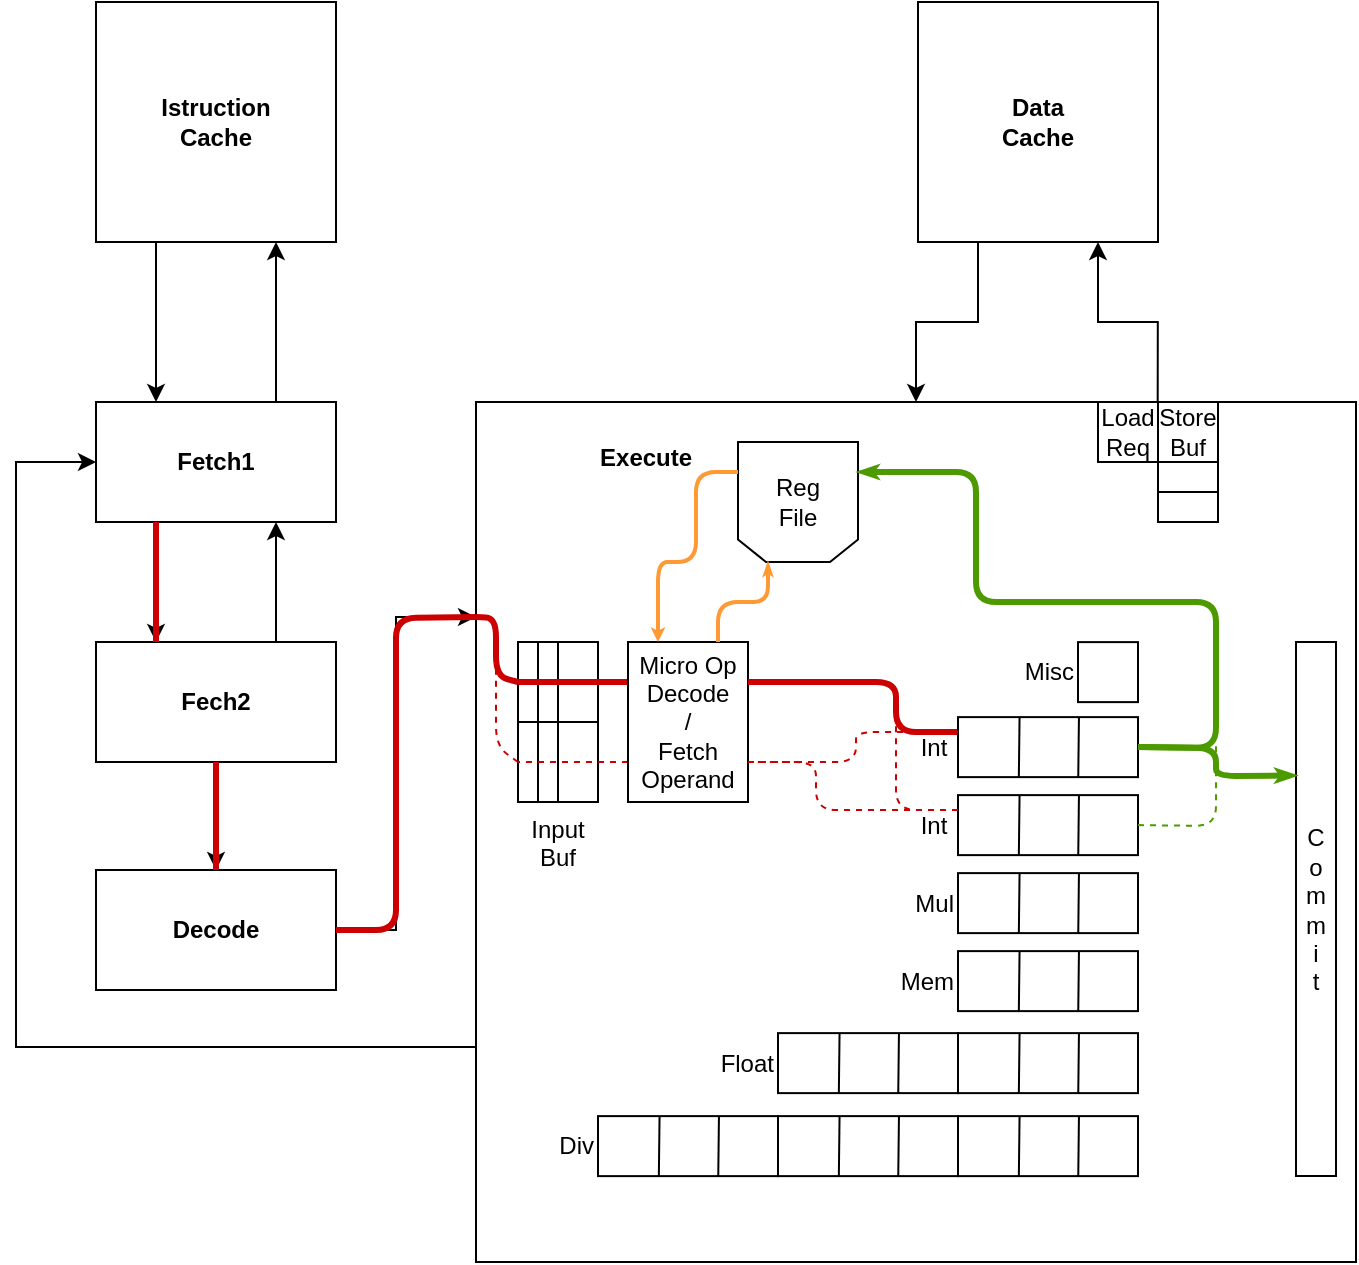 <mxfile version="12.1.0" type="github" pages="1"><diagram id="EdAOTdUpAiUYNW-F2-T8" name="Page-1"><mxGraphModel dx="723" dy="460" grid="1" gridSize="10" guides="1" tooltips="1" connect="1" arrows="1" fold="1" page="1" pageScale="1" pageWidth="827" pageHeight="1169" math="0" shadow="0"><root><mxCell id="0"/><mxCell id="1" parent="0"/><mxCell id="xlTgU6gEici19xFDkvJ_-10" style="edgeStyle=orthogonalEdgeStyle;rounded=0;orthogonalLoop=1;jettySize=auto;html=1;exitX=0.25;exitY=1;exitDx=0;exitDy=0;entryX=0.25;entryY=0;entryDx=0;entryDy=0;fontStyle=1" parent="1" source="xlTgU6gEici19xFDkvJ_-1" target="xlTgU6gEici19xFDkvJ_-2" edge="1"><mxGeometry relative="1" as="geometry"/></mxCell><mxCell id="xlTgU6gEici19xFDkvJ_-1" value="Istruction&lt;br&gt;Cache" style="rounded=0;whiteSpace=wrap;html=1;fontStyle=1" parent="1" vertex="1"><mxGeometry x="80" y="40" width="120" height="120" as="geometry"/></mxCell><mxCell id="xlTgU6gEici19xFDkvJ_-11" style="edgeStyle=orthogonalEdgeStyle;rounded=0;orthogonalLoop=1;jettySize=auto;html=1;exitX=0.75;exitY=0;exitDx=0;exitDy=0;entryX=0.75;entryY=1;entryDx=0;entryDy=0;fontStyle=1" parent="1" source="xlTgU6gEici19xFDkvJ_-2" target="xlTgU6gEici19xFDkvJ_-1" edge="1"><mxGeometry relative="1" as="geometry"/></mxCell><mxCell id="xlTgU6gEici19xFDkvJ_-12" style="edgeStyle=orthogonalEdgeStyle;rounded=0;orthogonalLoop=1;jettySize=auto;html=1;exitX=0.25;exitY=1;exitDx=0;exitDy=0;entryX=0.25;entryY=0;entryDx=0;entryDy=0;fontStyle=1" parent="1" source="xlTgU6gEici19xFDkvJ_-2" target="xlTgU6gEici19xFDkvJ_-3" edge="1"><mxGeometry relative="1" as="geometry"/></mxCell><mxCell id="xlTgU6gEici19xFDkvJ_-2" value="Fetch1" style="rounded=0;whiteSpace=wrap;html=1;fontStyle=1" parent="1" vertex="1"><mxGeometry x="80" y="240" width="120" height="60" as="geometry"/></mxCell><mxCell id="xlTgU6gEici19xFDkvJ_-13" style="edgeStyle=orthogonalEdgeStyle;rounded=0;orthogonalLoop=1;jettySize=auto;html=1;exitX=0.75;exitY=0;exitDx=0;exitDy=0;fontStyle=1;entryX=0.75;entryY=1;entryDx=0;entryDy=0;" parent="1" source="xlTgU6gEici19xFDkvJ_-3" target="xlTgU6gEici19xFDkvJ_-2" edge="1"><mxGeometry relative="1" as="geometry"><mxPoint x="90" y="400" as="targetPoint"/></mxGeometry></mxCell><mxCell id="xlTgU6gEici19xFDkvJ_-15" style="edgeStyle=orthogonalEdgeStyle;rounded=0;orthogonalLoop=1;jettySize=auto;html=1;exitX=0.5;exitY=1;exitDx=0;exitDy=0;entryX=0.5;entryY=0;entryDx=0;entryDy=0;fontStyle=1" parent="1" source="xlTgU6gEici19xFDkvJ_-3" target="xlTgU6gEici19xFDkvJ_-4" edge="1"><mxGeometry relative="1" as="geometry"/></mxCell><mxCell id="xlTgU6gEici19xFDkvJ_-3" value="Fech2" style="rounded=0;whiteSpace=wrap;html=1;fontStyle=1" parent="1" vertex="1"><mxGeometry x="80" y="360" width="120" height="60" as="geometry"/></mxCell><mxCell id="xlTgU6gEici19xFDkvJ_-16" style="edgeStyle=orthogonalEdgeStyle;rounded=0;orthogonalLoop=1;jettySize=auto;html=1;exitX=1;exitY=0.5;exitDx=0;exitDy=0;entryX=0;entryY=0.25;entryDx=0;entryDy=0;" parent="1" source="xlTgU6gEici19xFDkvJ_-4" target="xlTgU6gEici19xFDkvJ_-5" edge="1"><mxGeometry relative="1" as="geometry"><Array as="points"><mxPoint x="230" y="504"/><mxPoint x="230" y="347"/></Array></mxGeometry></mxCell><mxCell id="xlTgU6gEici19xFDkvJ_-4" value="&lt;span&gt;Decode&lt;/span&gt;" style="rounded=0;whiteSpace=wrap;html=1;fontStyle=1" parent="1" vertex="1"><mxGeometry x="80" y="474" width="120" height="60" as="geometry"/></mxCell><mxCell id="xlTgU6gEici19xFDkvJ_-9" style="edgeStyle=orthogonalEdgeStyle;rounded=0;orthogonalLoop=1;jettySize=auto;html=1;exitX=0.995;exitY=0.005;exitDx=0;exitDy=0;entryX=0.75;entryY=1;entryDx=0;entryDy=0;exitPerimeter=0;" parent="1" source="oU3VeBDMUItlI4Esvr1q-60" target="xlTgU6gEici19xFDkvJ_-6" edge="1"><mxGeometry relative="1" as="geometry"/></mxCell><mxCell id="xlTgU6gEici19xFDkvJ_-17" style="edgeStyle=orthogonalEdgeStyle;rounded=0;orthogonalLoop=1;jettySize=auto;html=1;entryX=0;entryY=0.5;entryDx=0;entryDy=0;exitX=0;exitY=0.75;exitDx=0;exitDy=0;" parent="1" source="xlTgU6gEici19xFDkvJ_-5" target="xlTgU6gEici19xFDkvJ_-2" edge="1"><mxGeometry relative="1" as="geometry"><Array as="points"><mxPoint x="40" y="563"/><mxPoint x="40" y="270"/></Array><mxPoint x="510" y="450" as="sourcePoint"/></mxGeometry></mxCell><mxCell id="xlTgU6gEici19xFDkvJ_-5" value="&amp;nbsp; &amp;nbsp; &amp;nbsp; &amp;nbsp; &amp;nbsp; &lt;br&gt;&amp;nbsp; &amp;nbsp; &amp;nbsp; &amp;nbsp; &amp;nbsp; &amp;nbsp; &amp;nbsp; &amp;nbsp; &amp;nbsp; &lt;b&gt;Execute&lt;/b&gt;" style="rounded=0;whiteSpace=wrap;html=1;verticalAlign=top;labelPosition=center;verticalLabelPosition=middle;align=left;" parent="1" vertex="1"><mxGeometry x="270" y="240" width="440" height="430" as="geometry"/></mxCell><mxCell id="xlTgU6gEici19xFDkvJ_-8" style="edgeStyle=orthogonalEdgeStyle;rounded=0;orthogonalLoop=1;jettySize=auto;html=1;exitX=0.25;exitY=1;exitDx=0;exitDy=0;entryX=0.5;entryY=0;entryDx=0;entryDy=0;" parent="1" source="xlTgU6gEici19xFDkvJ_-6" target="xlTgU6gEici19xFDkvJ_-5" edge="1"><mxGeometry relative="1" as="geometry"/></mxCell><mxCell id="xlTgU6gEici19xFDkvJ_-6" value="Data&lt;br&gt;Cache" style="rounded=0;whiteSpace=wrap;html=1;fontStyle=1" parent="1" vertex="1"><mxGeometry x="491" y="40" width="120" height="120" as="geometry"/></mxCell><mxCell id="oU3VeBDMUItlI4Esvr1q-23" value="Int&amp;nbsp;" style="rounded=0;whiteSpace=wrap;html=1;align=right;labelPosition=left;verticalLabelPosition=middle;verticalAlign=middle;" parent="1" vertex="1"><mxGeometry x="511" y="436.559" width="90" height="30" as="geometry"/></mxCell><mxCell id="oU3VeBDMUItlI4Esvr1q-24" value="" style="endArrow=none;html=1;exitX=0.338;exitY=0.997;exitDx=0;exitDy=0;exitPerimeter=0;entryX=0.342;entryY=0.003;entryDx=0;entryDy=0;entryPerimeter=0;" parent="1" source="oU3VeBDMUItlI4Esvr1q-23" target="oU3VeBDMUItlI4Esvr1q-23" edge="1"><mxGeometry width="50" height="50" relative="1" as="geometry"><mxPoint x="-19" y="539.559" as="sourcePoint"/><mxPoint x="382" y="359.559" as="targetPoint"/></mxGeometry></mxCell><mxCell id="oU3VeBDMUItlI4Esvr1q-25" value="" style="endArrow=none;html=1;exitX=0.668;exitY=1.01;exitDx=0;exitDy=0;exitPerimeter=0;entryX=0.672;entryY=-0.003;entryDx=0;entryDy=0;entryPerimeter=0;" parent="1" source="oU3VeBDMUItlI4Esvr1q-23" target="oU3VeBDMUItlI4Esvr1q-23" edge="1"><mxGeometry width="50" height="50" relative="1" as="geometry"><mxPoint x="420.8" y="419.939" as="sourcePoint"/><mxPoint x="421" y="359.559" as="targetPoint"/></mxGeometry></mxCell><mxCell id="oU3VeBDMUItlI4Esvr1q-26" value="Mul" style="rounded=0;whiteSpace=wrap;html=1;align=right;labelPosition=left;verticalLabelPosition=middle;verticalAlign=middle;" parent="1" vertex="1"><mxGeometry x="511" y="475.559" width="90" height="30" as="geometry"/></mxCell><mxCell id="oU3VeBDMUItlI4Esvr1q-27" value="" style="endArrow=none;html=1;exitX=0.338;exitY=0.997;exitDx=0;exitDy=0;exitPerimeter=0;entryX=0.342;entryY=0.003;entryDx=0;entryDy=0;entryPerimeter=0;" parent="1" source="oU3VeBDMUItlI4Esvr1q-26" target="oU3VeBDMUItlI4Esvr1q-26" edge="1"><mxGeometry width="50" height="50" relative="1" as="geometry"><mxPoint x="-19" y="579.559" as="sourcePoint"/><mxPoint x="382" y="399.559" as="targetPoint"/></mxGeometry></mxCell><mxCell id="oU3VeBDMUItlI4Esvr1q-28" value="" style="endArrow=none;html=1;exitX=0.668;exitY=1.01;exitDx=0;exitDy=0;exitPerimeter=0;entryX=0.672;entryY=-0.003;entryDx=0;entryDy=0;entryPerimeter=0;" parent="1" source="oU3VeBDMUItlI4Esvr1q-26" target="oU3VeBDMUItlI4Esvr1q-26" edge="1"><mxGeometry width="50" height="50" relative="1" as="geometry"><mxPoint x="420.8" y="459.939" as="sourcePoint"/><mxPoint x="421" y="399.559" as="targetPoint"/></mxGeometry></mxCell><mxCell id="oU3VeBDMUItlI4Esvr1q-29" value="Div" style="rounded=0;whiteSpace=wrap;html=1;align=right;labelPosition=left;verticalLabelPosition=middle;verticalAlign=middle;" parent="1" vertex="1"><mxGeometry x="331" y="597.059" width="90" height="30" as="geometry"/></mxCell><mxCell id="oU3VeBDMUItlI4Esvr1q-30" value="" style="endArrow=none;html=1;exitX=0.338;exitY=0.997;exitDx=0;exitDy=0;exitPerimeter=0;entryX=0.342;entryY=0.003;entryDx=0;entryDy=0;entryPerimeter=0;" parent="1" source="oU3VeBDMUItlI4Esvr1q-29" target="oU3VeBDMUItlI4Esvr1q-29" edge="1"><mxGeometry width="50" height="50" relative="1" as="geometry"><mxPoint x="-19" y="619.559" as="sourcePoint"/><mxPoint x="382" y="439.559" as="targetPoint"/></mxGeometry></mxCell><mxCell id="oU3VeBDMUItlI4Esvr1q-31" value="" style="endArrow=none;html=1;exitX=0.668;exitY=1.01;exitDx=0;exitDy=0;exitPerimeter=0;entryX=0.672;entryY=-0.003;entryDx=0;entryDy=0;entryPerimeter=0;" parent="1" source="oU3VeBDMUItlI4Esvr1q-29" target="oU3VeBDMUItlI4Esvr1q-29" edge="1"><mxGeometry width="50" height="50" relative="1" as="geometry"><mxPoint x="420.8" y="499.939" as="sourcePoint"/><mxPoint x="421" y="439.559" as="targetPoint"/></mxGeometry></mxCell><mxCell id="oU3VeBDMUItlI4Esvr1q-35" value="" style="rounded=0;whiteSpace=wrap;html=1;align=right;labelPosition=left;verticalLabelPosition=middle;verticalAlign=middle;" parent="1" vertex="1"><mxGeometry x="421" y="597.059" width="90" height="30" as="geometry"/></mxCell><mxCell id="oU3VeBDMUItlI4Esvr1q-36" value="" style="endArrow=none;html=1;exitX=0.338;exitY=0.997;exitDx=0;exitDy=0;exitPerimeter=0;entryX=0.342;entryY=0.003;entryDx=0;entryDy=0;entryPerimeter=0;" parent="1" source="oU3VeBDMUItlI4Esvr1q-35" target="oU3VeBDMUItlI4Esvr1q-35" edge="1"><mxGeometry width="50" height="50" relative="1" as="geometry"><mxPoint x="-324" y="659.559" as="sourcePoint"/><mxPoint x="77" y="479.559" as="targetPoint"/></mxGeometry></mxCell><mxCell id="oU3VeBDMUItlI4Esvr1q-37" value="" style="endArrow=none;html=1;exitX=0.668;exitY=1.01;exitDx=0;exitDy=0;exitPerimeter=0;entryX=0.672;entryY=-0.003;entryDx=0;entryDy=0;entryPerimeter=0;" parent="1" source="oU3VeBDMUItlI4Esvr1q-35" target="oU3VeBDMUItlI4Esvr1q-35" edge="1"><mxGeometry width="50" height="50" relative="1" as="geometry"><mxPoint x="115.8" y="539.939" as="sourcePoint"/><mxPoint x="116" y="479.559" as="targetPoint"/></mxGeometry></mxCell><mxCell id="oU3VeBDMUItlI4Esvr1q-38" value="" style="rounded=0;whiteSpace=wrap;html=1;align=right;labelPosition=left;verticalLabelPosition=middle;verticalAlign=middle;" parent="1" vertex="1"><mxGeometry x="511" y="597.059" width="90" height="30" as="geometry"/></mxCell><mxCell id="oU3VeBDMUItlI4Esvr1q-39" value="" style="endArrow=none;html=1;exitX=0.338;exitY=0.997;exitDx=0;exitDy=0;exitPerimeter=0;entryX=0.342;entryY=0.003;entryDx=0;entryDy=0;entryPerimeter=0;" parent="1" source="oU3VeBDMUItlI4Esvr1q-38" target="oU3VeBDMUItlI4Esvr1q-38" edge="1"><mxGeometry width="50" height="50" relative="1" as="geometry"><mxPoint x="-314" y="669.559" as="sourcePoint"/><mxPoint x="87" y="489.559" as="targetPoint"/></mxGeometry></mxCell><mxCell id="oU3VeBDMUItlI4Esvr1q-40" value="" style="endArrow=none;html=1;exitX=0.668;exitY=1.01;exitDx=0;exitDy=0;exitPerimeter=0;entryX=0.672;entryY=-0.003;entryDx=0;entryDy=0;entryPerimeter=0;" parent="1" source="oU3VeBDMUItlI4Esvr1q-38" target="oU3VeBDMUItlI4Esvr1q-38" edge="1"><mxGeometry width="50" height="50" relative="1" as="geometry"><mxPoint x="125.8" y="549.939" as="sourcePoint"/><mxPoint x="126" y="489.559" as="targetPoint"/></mxGeometry></mxCell><mxCell id="oU3VeBDMUItlI4Esvr1q-41" value="Float" style="rounded=0;whiteSpace=wrap;html=1;align=right;labelPosition=left;verticalLabelPosition=middle;verticalAlign=middle;" parent="1" vertex="1"><mxGeometry x="421" y="555.559" width="90" height="30" as="geometry"/></mxCell><mxCell id="oU3VeBDMUItlI4Esvr1q-42" value="" style="endArrow=none;html=1;exitX=0.338;exitY=0.997;exitDx=0;exitDy=0;exitPerimeter=0;entryX=0.342;entryY=0.003;entryDx=0;entryDy=0;entryPerimeter=0;" parent="1" source="oU3VeBDMUItlI4Esvr1q-41" target="oU3VeBDMUItlI4Esvr1q-41" edge="1"><mxGeometry width="50" height="50" relative="1" as="geometry"><mxPoint x="-304" y="679.559" as="sourcePoint"/><mxPoint x="97" y="499.559" as="targetPoint"/></mxGeometry></mxCell><mxCell id="oU3VeBDMUItlI4Esvr1q-43" value="" style="endArrow=none;html=1;exitX=0.668;exitY=1.01;exitDx=0;exitDy=0;exitPerimeter=0;entryX=0.672;entryY=-0.003;entryDx=0;entryDy=0;entryPerimeter=0;" parent="1" source="oU3VeBDMUItlI4Esvr1q-41" target="oU3VeBDMUItlI4Esvr1q-41" edge="1"><mxGeometry width="50" height="50" relative="1" as="geometry"><mxPoint x="135.8" y="559.939" as="sourcePoint"/><mxPoint x="136" y="499.559" as="targetPoint"/></mxGeometry></mxCell><mxCell id="oU3VeBDMUItlI4Esvr1q-44" value="" style="rounded=0;whiteSpace=wrap;html=1;align=right;labelPosition=left;verticalLabelPosition=middle;verticalAlign=middle;" parent="1" vertex="1"><mxGeometry x="511" y="555.559" width="90" height="30" as="geometry"/></mxCell><mxCell id="oU3VeBDMUItlI4Esvr1q-45" value="" style="endArrow=none;html=1;exitX=0.338;exitY=0.997;exitDx=0;exitDy=0;exitPerimeter=0;entryX=0.342;entryY=0.003;entryDx=0;entryDy=0;entryPerimeter=0;" parent="1" source="oU3VeBDMUItlI4Esvr1q-44" target="oU3VeBDMUItlI4Esvr1q-44" edge="1"><mxGeometry width="50" height="50" relative="1" as="geometry"><mxPoint x="-294" y="689.559" as="sourcePoint"/><mxPoint x="107" y="509.559" as="targetPoint"/></mxGeometry></mxCell><mxCell id="oU3VeBDMUItlI4Esvr1q-46" value="" style="endArrow=none;html=1;exitX=0.668;exitY=1.01;exitDx=0;exitDy=0;exitPerimeter=0;entryX=0.672;entryY=-0.003;entryDx=0;entryDy=0;entryPerimeter=0;" parent="1" source="oU3VeBDMUItlI4Esvr1q-44" target="oU3VeBDMUItlI4Esvr1q-44" edge="1"><mxGeometry width="50" height="50" relative="1" as="geometry"><mxPoint x="145.8" y="569.939" as="sourcePoint"/><mxPoint x="146" y="509.559" as="targetPoint"/></mxGeometry></mxCell><mxCell id="oU3VeBDMUItlI4Esvr1q-48" value="Mem" style="rounded=0;whiteSpace=wrap;html=1;align=right;labelPosition=left;verticalLabelPosition=middle;verticalAlign=middle;" parent="1" vertex="1"><mxGeometry x="511" y="514.559" width="90" height="30" as="geometry"/></mxCell><mxCell id="oU3VeBDMUItlI4Esvr1q-49" value="" style="endArrow=none;html=1;exitX=0.338;exitY=0.997;exitDx=0;exitDy=0;exitPerimeter=0;entryX=0.342;entryY=0.003;entryDx=0;entryDy=0;entryPerimeter=0;" parent="1" source="oU3VeBDMUItlI4Esvr1q-48" target="oU3VeBDMUItlI4Esvr1q-48" edge="1"><mxGeometry width="50" height="50" relative="1" as="geometry"><mxPoint x="-19" y="697.559" as="sourcePoint"/><mxPoint x="382" y="517.559" as="targetPoint"/></mxGeometry></mxCell><mxCell id="oU3VeBDMUItlI4Esvr1q-50" value="" style="endArrow=none;html=1;exitX=0.668;exitY=1.01;exitDx=0;exitDy=0;exitPerimeter=0;entryX=0.672;entryY=-0.003;entryDx=0;entryDy=0;entryPerimeter=0;" parent="1" source="oU3VeBDMUItlI4Esvr1q-48" target="oU3VeBDMUItlI4Esvr1q-48" edge="1"><mxGeometry width="50" height="50" relative="1" as="geometry"><mxPoint x="420.8" y="577.939" as="sourcePoint"/><mxPoint x="421" y="517.559" as="targetPoint"/></mxGeometry></mxCell><mxCell id="oU3VeBDMUItlI4Esvr1q-51" value="Misc" style="rounded=0;whiteSpace=wrap;html=1;align=right;labelPosition=left;verticalLabelPosition=middle;verticalAlign=middle;" parent="1" vertex="1"><mxGeometry x="571" y="360.059" width="30" height="30" as="geometry"/></mxCell><mxCell id="oU3VeBDMUItlI4Esvr1q-57" value="" style="rounded=0;whiteSpace=wrap;html=1;align=left;verticalAlign=top;labelPosition=right;verticalLabelPosition=middle;" parent="1" vertex="1"><mxGeometry x="611" y="240" width="30" height="60" as="geometry"/></mxCell><mxCell id="oU3VeBDMUItlI4Esvr1q-58" value="" style="endArrow=none;html=1;entryX=0;entryY=0.5;entryDx=0;entryDy=0;exitX=1;exitY=0.5;exitDx=0;exitDy=0;" parent="1" source="oU3VeBDMUItlI4Esvr1q-57" target="oU3VeBDMUItlI4Esvr1q-57" edge="1"><mxGeometry width="50" height="50" relative="1" as="geometry"><mxPoint x="346" y="480" as="sourcePoint"/><mxPoint x="396" y="430" as="targetPoint"/></mxGeometry></mxCell><mxCell id="oU3VeBDMUItlI4Esvr1q-59" value="" style="endArrow=none;html=1;entryX=0;entryY=0.75;entryDx=0;entryDy=0;exitX=1;exitY=0.75;exitDx=0;exitDy=0;" parent="1" source="oU3VeBDMUItlI4Esvr1q-57" target="oU3VeBDMUItlI4Esvr1q-57" edge="1"><mxGeometry width="50" height="50" relative="1" as="geometry"><mxPoint x="346" y="480" as="sourcePoint"/><mxPoint x="396" y="430" as="targetPoint"/></mxGeometry></mxCell><mxCell id="oU3VeBDMUItlI4Esvr1q-60" value="Load&lt;br&gt;Req" style="rounded=0;whiteSpace=wrap;html=1;align=center;labelPosition=center;verticalLabelPosition=middle;verticalAlign=middle;" parent="1" vertex="1"><mxGeometry x="581" y="240" width="30" height="30" as="geometry"/></mxCell><mxCell id="oU3VeBDMUItlI4Esvr1q-61" value="Store&lt;br&gt;Buf" style="text;html=1;strokeColor=none;fillColor=none;align=center;verticalAlign=middle;whiteSpace=wrap;rounded=0;" parent="1" vertex="1"><mxGeometry x="611" y="240" width="30" height="30" as="geometry"/></mxCell><mxCell id="oU3VeBDMUItlI4Esvr1q-62" value="Input Buf" style="rounded=0;whiteSpace=wrap;html=1;align=center;labelPosition=center;verticalLabelPosition=bottom;verticalAlign=top;" parent="1" vertex="1"><mxGeometry x="291" y="360" width="40" height="80" as="geometry"/></mxCell><mxCell id="oU3VeBDMUItlI4Esvr1q-63" value="" style="endArrow=none;html=1;entryX=0.5;entryY=0;entryDx=0;entryDy=0;exitX=0.5;exitY=1;exitDx=0;exitDy=0;" parent="1" source="oU3VeBDMUItlI4Esvr1q-62" target="oU3VeBDMUItlI4Esvr1q-62" edge="1"><mxGeometry width="50" height="50" relative="1" as="geometry"><mxPoint x="-29" y="730" as="sourcePoint"/><mxPoint x="21" y="680" as="targetPoint"/></mxGeometry></mxCell><mxCell id="oU3VeBDMUItlI4Esvr1q-64" value="" style="endArrow=none;html=1;entryX=0.25;entryY=0;entryDx=0;entryDy=0;exitX=0.25;exitY=1;exitDx=0;exitDy=0;" parent="1" source="oU3VeBDMUItlI4Esvr1q-62" target="oU3VeBDMUItlI4Esvr1q-62" edge="1"><mxGeometry width="50" height="50" relative="1" as="geometry"><mxPoint x="-29" y="730" as="sourcePoint"/><mxPoint x="21" y="680" as="targetPoint"/></mxGeometry></mxCell><mxCell id="oU3VeBDMUItlI4Esvr1q-67" value="" style="shape=loopLimit;whiteSpace=wrap;html=1;align=left;rotation=180;size=14;" parent="1" vertex="1"><mxGeometry x="401" y="260" width="60" height="60" as="geometry"/></mxCell><mxCell id="oU3VeBDMUItlI4Esvr1q-68" value="Reg&lt;br&gt;File" style="text;html=1;strokeColor=none;fillColor=none;align=center;verticalAlign=middle;whiteSpace=wrap;rounded=0;" parent="1" vertex="1"><mxGeometry x="411" y="280" width="40" height="20" as="geometry"/></mxCell><mxCell id="oU3VeBDMUItlI4Esvr1q-69" value="C&lt;br&gt;o&lt;br&gt;m&lt;br&gt;m&lt;br&gt;i&lt;br&gt;t" style="rounded=0;whiteSpace=wrap;html=1;align=center;" parent="1" vertex="1"><mxGeometry x="680" y="360" width="20" height="267" as="geometry"/></mxCell><mxCell id="s8nCWQDY_kM8OFvqMYmS-6" value="" style="endArrow=none;html=1;strokeColor=#CC0000;strokeWidth=3;exitX=0.25;exitY=0;exitDx=0;exitDy=0;" edge="1" parent="1" source="xlTgU6gEici19xFDkvJ_-3"><mxGeometry width="50" height="50" relative="1" as="geometry"><mxPoint x="50" y="550" as="sourcePoint"/><mxPoint x="110" y="300" as="targetPoint"/></mxGeometry></mxCell><mxCell id="s8nCWQDY_kM8OFvqMYmS-7" value="" style="endArrow=none;html=1;strokeColor=#CC0000;strokeWidth=3;entryX=0.5;entryY=1;entryDx=0;entryDy=0;exitX=0.5;exitY=0;exitDx=0;exitDy=0;" edge="1" parent="1" source="xlTgU6gEici19xFDkvJ_-4" target="xlTgU6gEici19xFDkvJ_-3"><mxGeometry width="50" height="50" relative="1" as="geometry"><mxPoint x="140" y="590" as="sourcePoint"/><mxPoint x="60" y="510" as="targetPoint"/></mxGeometry></mxCell><mxCell id="s8nCWQDY_kM8OFvqMYmS-8" value="" style="endArrow=none;html=1;strokeColor=#CC0000;strokeWidth=3;entryX=1;entryY=0.5;entryDx=0;entryDy=0;exitX=0;exitY=0.25;exitDx=0;exitDy=0;" edge="1" parent="1" source="xlTgU6gEici19xFDkvJ_-5" target="xlTgU6gEici19xFDkvJ_-4"><mxGeometry width="50" height="50" relative="1" as="geometry"><mxPoint x="250" y="410" as="sourcePoint"/><mxPoint x="80" y="690" as="targetPoint"/><Array as="points"><mxPoint x="230" y="348"/><mxPoint x="230" y="504"/></Array></mxGeometry></mxCell><mxCell id="s8nCWQDY_kM8OFvqMYmS-9" value="" style="endArrow=none;html=1;strokeColor=#CC0000;strokeWidth=3;entryX=0;entryY=0.25;entryDx=0;entryDy=0;exitX=0;exitY=0.25;exitDx=0;exitDy=0;" edge="1" parent="1" source="oU3VeBDMUItlI4Esvr1q-62" target="xlTgU6gEici19xFDkvJ_-5"><mxGeometry width="50" height="50" relative="1" as="geometry"><mxPoint x="30" y="740" as="sourcePoint"/><mxPoint x="80" y="690" as="targetPoint"/><Array as="points"><mxPoint x="280" y="377"/><mxPoint x="280" y="348"/></Array></mxGeometry></mxCell><mxCell id="s8nCWQDY_kM8OFvqMYmS-11" value="" style="endArrow=none;html=1;strokeColor=#CC0000;strokeWidth=3;entryX=0;entryY=0.25;entryDx=0;entryDy=0;exitX=0;exitY=0.25;exitDx=0;exitDy=0;" edge="1" parent="1" source="s8nCWQDY_kM8OFvqMYmS-16" target="oU3VeBDMUItlI4Esvr1q-62"><mxGeometry width="50" height="50" relative="1" as="geometry"><mxPoint x="180" y="740" as="sourcePoint"/><mxPoint x="230" y="690" as="targetPoint"/></mxGeometry></mxCell><mxCell id="s8nCWQDY_kM8OFvqMYmS-12" value="" style="endArrow=none;dashed=1;html=1;strokeColor=#CC0000;strokeWidth=1;exitX=0;exitY=0.75;exitDx=0;exitDy=0;" edge="1" parent="1" source="oU3VeBDMUItlI4Esvr1q-62"><mxGeometry width="50" height="50" relative="1" as="geometry"><mxPoint x="180" y="740" as="sourcePoint"/><mxPoint x="280" y="360" as="targetPoint"/><Array as="points"><mxPoint x="280" y="412"/></Array></mxGeometry></mxCell><mxCell id="s8nCWQDY_kM8OFvqMYmS-13" value="" style="endArrow=none;dashed=1;html=1;strokeColor=#CC0000;strokeWidth=1;exitX=0;exitY=0.75;exitDx=0;exitDy=0;entryX=0;entryY=0.75;entryDx=0;entryDy=0;" edge="1" parent="1" source="s8nCWQDY_kM8OFvqMYmS-16" target="oU3VeBDMUItlI4Esvr1q-62"><mxGeometry width="50" height="50" relative="1" as="geometry"><mxPoint x="160" y="740" as="sourcePoint"/><mxPoint x="293" y="420" as="targetPoint"/></mxGeometry></mxCell><mxCell id="s8nCWQDY_kM8OFvqMYmS-16" value="Micro Op&lt;br&gt;Decode&lt;br&gt;/&lt;br&gt;Fetch&lt;br&gt;Operand" style="rounded=0;whiteSpace=wrap;html=1;" vertex="1" parent="1"><mxGeometry x="346" y="360" width="60" height="80" as="geometry"/></mxCell><mxCell id="s8nCWQDY_kM8OFvqMYmS-17" value="" style="endArrow=classicThin;html=1;strokeColor=#FF9933;strokeWidth=2;exitX=0.75;exitY=0;exitDx=0;exitDy=0;entryX=0.75;entryY=0;entryDx=0;entryDy=0;endSize=1;endFill=1;" edge="1" parent="1" source="s8nCWQDY_kM8OFvqMYmS-16" target="oU3VeBDMUItlI4Esvr1q-67"><mxGeometry width="50" height="50" relative="1" as="geometry"><mxPoint x="416" y="397.5" as="sourcePoint"/><mxPoint x="466" y="347.5" as="targetPoint"/><Array as="points"><mxPoint x="391" y="340"/><mxPoint x="416" y="340"/></Array></mxGeometry></mxCell><mxCell id="s8nCWQDY_kM8OFvqMYmS-19" value="" style="endArrow=classic;html=1;strokeColor=#FF9933;strokeWidth=2;endSize=1;entryX=0.25;entryY=0;entryDx=0;entryDy=0;exitX=1;exitY=0.75;exitDx=0;exitDy=0;" edge="1" parent="1" source="oU3VeBDMUItlI4Esvr1q-67" target="s8nCWQDY_kM8OFvqMYmS-16"><mxGeometry width="50" height="50" relative="1" as="geometry"><mxPoint x="100" y="740" as="sourcePoint"/><mxPoint x="150" y="690" as="targetPoint"/><Array as="points"><mxPoint x="380" y="275"/><mxPoint x="380" y="320"/><mxPoint x="361" y="320"/></Array></mxGeometry></mxCell><mxCell id="s8nCWQDY_kM8OFvqMYmS-21" value="" style="endArrow=none;html=1;strokeColor=#CC0000;strokeWidth=3;entryX=1;entryY=0.25;entryDx=0;entryDy=0;exitX=0;exitY=0.25;exitDx=0;exitDy=0;endSize=6;endFill=0;startArrow=none;startFill=0;startSize=1;" edge="1" parent="1" source="oU3VeBDMUItlI4Esvr1q-20" target="s8nCWQDY_kM8OFvqMYmS-16"><mxGeometry width="50" height="50" relative="1" as="geometry"><mxPoint x="40" y="740" as="sourcePoint"/><mxPoint x="90" y="690" as="targetPoint"/><Array as="points"><mxPoint x="480" y="405"/><mxPoint x="480" y="380"/></Array></mxGeometry></mxCell><mxCell id="oU3VeBDMUItlI4Esvr1q-20" value="Int&amp;nbsp;" style="rounded=0;whiteSpace=wrap;html=1;align=right;labelPosition=left;verticalLabelPosition=middle;verticalAlign=middle;" parent="1" vertex="1"><mxGeometry x="511" y="397.559" width="90" height="30" as="geometry"/></mxCell><mxCell id="oU3VeBDMUItlI4Esvr1q-21" value="" style="endArrow=none;html=1;exitX=0.338;exitY=0.997;exitDx=0;exitDy=0;exitPerimeter=0;entryX=0.342;entryY=0.003;entryDx=0;entryDy=0;entryPerimeter=0;" parent="1" source="oU3VeBDMUItlI4Esvr1q-20" target="oU3VeBDMUItlI4Esvr1q-20" edge="1"><mxGeometry width="50" height="50" relative="1" as="geometry"><mxPoint x="-19" y="499.559" as="sourcePoint"/><mxPoint x="382" y="319.559" as="targetPoint"/></mxGeometry></mxCell><mxCell id="oU3VeBDMUItlI4Esvr1q-22" value="" style="endArrow=none;html=1;exitX=0.668;exitY=1.01;exitDx=0;exitDy=0;exitPerimeter=0;entryX=0.672;entryY=-0.003;entryDx=0;entryDy=0;entryPerimeter=0;" parent="1" source="oU3VeBDMUItlI4Esvr1q-20" target="oU3VeBDMUItlI4Esvr1q-20" edge="1"><mxGeometry width="50" height="50" relative="1" as="geometry"><mxPoint x="420.8" y="379.939" as="sourcePoint"/><mxPoint x="421" y="319.559" as="targetPoint"/></mxGeometry></mxCell><mxCell id="s8nCWQDY_kM8OFvqMYmS-22" value="" style="endArrow=none;dashed=1;html=1;strokeColor=#CC0000;strokeWidth=1;entryX=1;entryY=0.75;entryDx=0;entryDy=0;exitX=0;exitY=0.25;exitDx=0;exitDy=0;" edge="1" parent="1" source="oU3VeBDMUItlI4Esvr1q-23" target="s8nCWQDY_kM8OFvqMYmS-16"><mxGeometry width="50" height="50" relative="1" as="geometry"><mxPoint x="60" y="740" as="sourcePoint"/><mxPoint x="110" y="690" as="targetPoint"/><Array as="points"><mxPoint x="440" y="444"/><mxPoint x="440" y="420"/></Array></mxGeometry></mxCell><mxCell id="s8nCWQDY_kM8OFvqMYmS-23" value="" style="endArrow=none;dashed=1;html=1;strokeColor=#CC0000;strokeWidth=1;entryX=0;entryY=0.25;entryDx=0;entryDy=0;exitX=1;exitY=0.75;exitDx=0;exitDy=0;" edge="1" parent="1" source="s8nCWQDY_kM8OFvqMYmS-16" target="oU3VeBDMUItlI4Esvr1q-20"><mxGeometry width="50" height="50" relative="1" as="geometry"><mxPoint x="60" y="740" as="sourcePoint"/><mxPoint x="110" y="690" as="targetPoint"/><Array as="points"><mxPoint x="460" y="420"/><mxPoint x="460" y="405"/></Array></mxGeometry></mxCell><mxCell id="s8nCWQDY_kM8OFvqMYmS-24" value="" style="endArrow=none;dashed=1;html=1;strokeColor=#CC0000;strokeWidth=1;entryX=1;entryY=0.25;entryDx=0;entryDy=0;exitX=0;exitY=0.25;exitDx=0;exitDy=0;" edge="1" parent="1" source="oU3VeBDMUItlI4Esvr1q-23" target="s8nCWQDY_kM8OFvqMYmS-16"><mxGeometry width="50" height="50" relative="1" as="geometry"><mxPoint x="60" y="740" as="sourcePoint"/><mxPoint x="110" y="690" as="targetPoint"/><Array as="points"><mxPoint x="480" y="444"/><mxPoint x="480" y="380"/></Array></mxGeometry></mxCell><mxCell id="s8nCWQDY_kM8OFvqMYmS-25" value="" style="endArrow=classicThin;html=1;strokeColor=#4D9900;strokeWidth=3;endSize=1;startSize=1;endFill=1;entryX=0;entryY=0.75;entryDx=0;entryDy=0;exitX=1;exitY=0.5;exitDx=0;exitDy=0;" edge="1" parent="1" source="oU3VeBDMUItlI4Esvr1q-20" target="oU3VeBDMUItlI4Esvr1q-67"><mxGeometry width="50" height="50" relative="1" as="geometry"><mxPoint x="160" y="740" as="sourcePoint"/><mxPoint x="210" y="690" as="targetPoint"/><Array as="points"><mxPoint x="640" y="413"/><mxPoint x="640" y="340"/><mxPoint x="520" y="340"/><mxPoint x="520" y="275"/></Array></mxGeometry></mxCell><mxCell id="s8nCWQDY_kM8OFvqMYmS-26" value="" style="endArrow=classicThin;html=1;strokeColor=#4D9900;strokeWidth=3;endFill=1;startSize=4;endSize=1;entryX=0;entryY=0.25;entryDx=0;entryDy=0;exitX=1;exitY=0.5;exitDx=0;exitDy=0;" edge="1" parent="1" source="oU3VeBDMUItlI4Esvr1q-20" target="oU3VeBDMUItlI4Esvr1q-69"><mxGeometry width="50" height="50" relative="1" as="geometry"><mxPoint x="130" y="740" as="sourcePoint"/><mxPoint x="180" y="690" as="targetPoint"/><Array as="points"><mxPoint x="640" y="413"/><mxPoint x="640" y="427"/></Array></mxGeometry></mxCell><mxCell id="s8nCWQDY_kM8OFvqMYmS-27" value="" style="endArrow=none;dashed=1;html=1;strokeColor=#4D9900;strokeWidth=1;endFill=0;startSize=4;endSize=3;exitX=1;exitY=0.5;exitDx=0;exitDy=0;" edge="1" parent="1" source="oU3VeBDMUItlI4Esvr1q-23"><mxGeometry width="50" height="50" relative="1" as="geometry"><mxPoint x="140" y="740" as="sourcePoint"/><mxPoint x="640" y="410" as="targetPoint"/><Array as="points"><mxPoint x="640" y="452"/></Array></mxGeometry></mxCell><mxCell id="s8nCWQDY_kM8OFvqMYmS-28" value="" style="endArrow=none;html=1;strokeColor=#000000;strokeWidth=1;entryX=1;entryY=0.5;entryDx=0;entryDy=0;exitX=0;exitY=0.5;exitDx=0;exitDy=0;" edge="1" parent="1" source="oU3VeBDMUItlI4Esvr1q-62" target="oU3VeBDMUItlI4Esvr1q-62"><mxGeometry width="50" height="50" relative="1" as="geometry"><mxPoint x="30" y="740" as="sourcePoint"/><mxPoint x="80" y="690" as="targetPoint"/></mxGeometry></mxCell></root></mxGraphModel></diagram></mxfile>